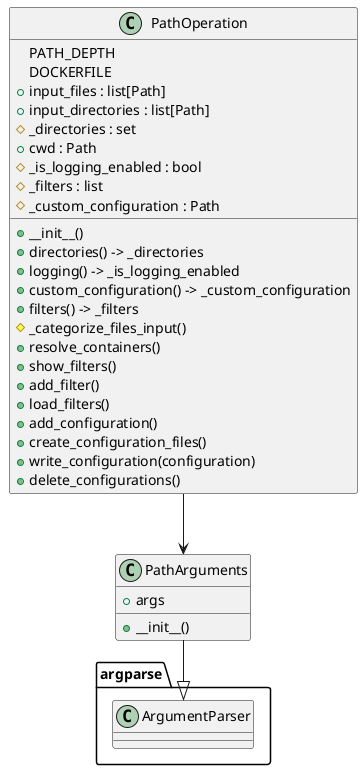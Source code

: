 @startuml

class PathArguments {
+args
+__init__()
}
PathArguments --|> argparse.ArgumentParser

class PathOperation {
PATH_DEPTH
DOCKERFILE
+input_files : list[Path]
+input_directories : list[Path]
#_directories : set
+cwd : Path
#_is_logging_enabled : bool
#_filters : list
#_custom_configuration : Path

+__init__()
+directories() -> _directories
+logging() -> _is_logging_enabled
+custom_configuration() -> _custom_configuration
+filters() -> _filters
#_categorize_files_input()
+resolve_containers()
+show_filters()
+add_filter()
+load_filters()
+add_configuration()
+create_configuration_files()
+write_configuration(configuration)
+delete_configurations()
}

PathOperation --> PathArguments

' End of path operation package
newpage

interface AbstractProfile {
+{abstract}create_profile()
+{abstract}parse_profile()
}


class SimpleSeccompProfile {
+^create_profile()
+^parse_profile()
}

class CustomizedSeccompProfile {
+^create_profile()
+^parse_profile()
}

class SimpleApparmorProfile {
+^create_profile()
+^parse_profile()
}

class CustomizedApparmorProfile {
+^create_profile()
+^parse_profile()
}

SimpleSeccompProfile ..|> AbstractProfile
CustomizedSeccompProfile ..|> AbstractProfile
SimpleApparmorProfile ..|> AbstractProfile
CustomizedApparmorProfile ..|> AbstractProfile

newpage

abstract class AbstractDockerImageFactory {
#_image
#_package_manager
+{abstract}__init__(cls_object)
+image() -> _image
+package_manager() -> _package_manager
#_set_package_manager()
+{abstract}create_image(image, allowed_os, version)
+{abstract}create_seccomp_profile()
+{abstract}create_mac_profile()
+{abstract}unix_setup()
}

class ApparmorDockerImageFactory {
SECCOMP
MAC
+^create_image(operation_system,
allowed_os, version)
+^create_seccomp_profile()
+^create_mac_profile()
+^unix_setup()
}

class CustomDockerImageFactory {
SECCOMP
MAC
+^create_image(operation_system,
               allowed_os, version)
+^create_seccomp_profile()
+^create_mac_profile()
+^unix_setup()
}

interface AbstractProfile

ApparmorDockerImageFactory --|> AbstractDockerImageFactory
CustomDockerImageFactory --|> AbstractDockerImageFactory
AbstractDockerImageFactory --> DirectoryToImageAndTools
AbstractDockerImageFactory ..> AbstractProfile

enum DirectoryToImageAndTools {
C
CPP
CS
GO
HASKELL
JAVA
JAVASCRIPT
KOTLIN
LUA
OCAML
OPENCL
PHP
PROLOG
PYTHON
R
RUBY
RUST
SCALA
SMALLTALK
SQL
}

newpage

' End of Abstract profile along with docker image factory
abstract class AbstractDockerImageFactory

class CommandBuilder {
#_commands -> str
+__init__(*args)
-__add__(other) -> CommandBuilder
-__str__() -> str
}


abstract class AbstractDockerConfiguration {
CPP = 'C++'
CS = 'C#'
+directory
+image
+default_tools
+{abstract} __init__()
+convert_directory_to_image(directory)
+{abstract} create_image(directory)
+{abstract} create_toolset(package_manager, tools=None)
}

abstract class AbstractToolset {
RUN
INSTALL
#_package_manager
#_tools
+first_tool
+{abstract} __init__(package_manager, tools)
-__add__(other)
-__iter__()
-__next__()
+{abstract} specify_tools(tools)
+{abstract} install() -> CommandBuilder
}

' Here starts general tools
class GeneralToolset {
}

class SimpleSecurity {
+^create_image(directory)
}
class CustomizedSecurity {
+^create_image(directory)
}

class ResultRetriever {
+security_results
+portability_results
+highlighter
+__init__(result_highlighter)
+retrieve()
+perform_filter()
}

class ResultHighlighter {
+user_function -> function
+args -> list
+kwargs -> dict
#_config(*args, **kwargs)
#_highlight(*args, **kwargs)
+highlight()
}

ResultRetriever --> ResultHighlighter


GeneralToolset --|> AbstractToolset
SimpleSecurity --|> AbstractDockerConfiguration
CustomizedSecurity --|> AbstractDockerConfiguration

class VirtualStarter {
DOCKER_BUILD
VAGRANT_BOXES
+directories
+create_container()
+create_boxes()
+deploy()
}

class ConfigCreator {
LOW
HIGH
POSIX
WINDOWS

+__init__(directories,
image, security_level)
+unroll_path()
+create_configuration()
}
AbstractToolset --> CommandBuilder
AbstractDockerConfiguration ..> AbstractDockerImageFactory
AbstractDockerConfiguration ..> AbstractToolset
ConfigCreator ..> AbstractDockerConfiguration
ConfigCreator --> PathOperation
ConfigCreator --> CommandBuilder

class RunFacade {
#_path_subsystem -> PathOperation
#_config_subsystem -> ConfigCreator
#_run_subsystem -> VirtualStarter
#_result_subsystem -> ResultRetriever
+docker_operation()
+vagrant_operation()
+operation()
}

RunFacade --* ConfigCreator
RunFacade --* PathOperation
RunFacade --* VirtualStarter
RunFacade --* ResultRetriever


@enduml